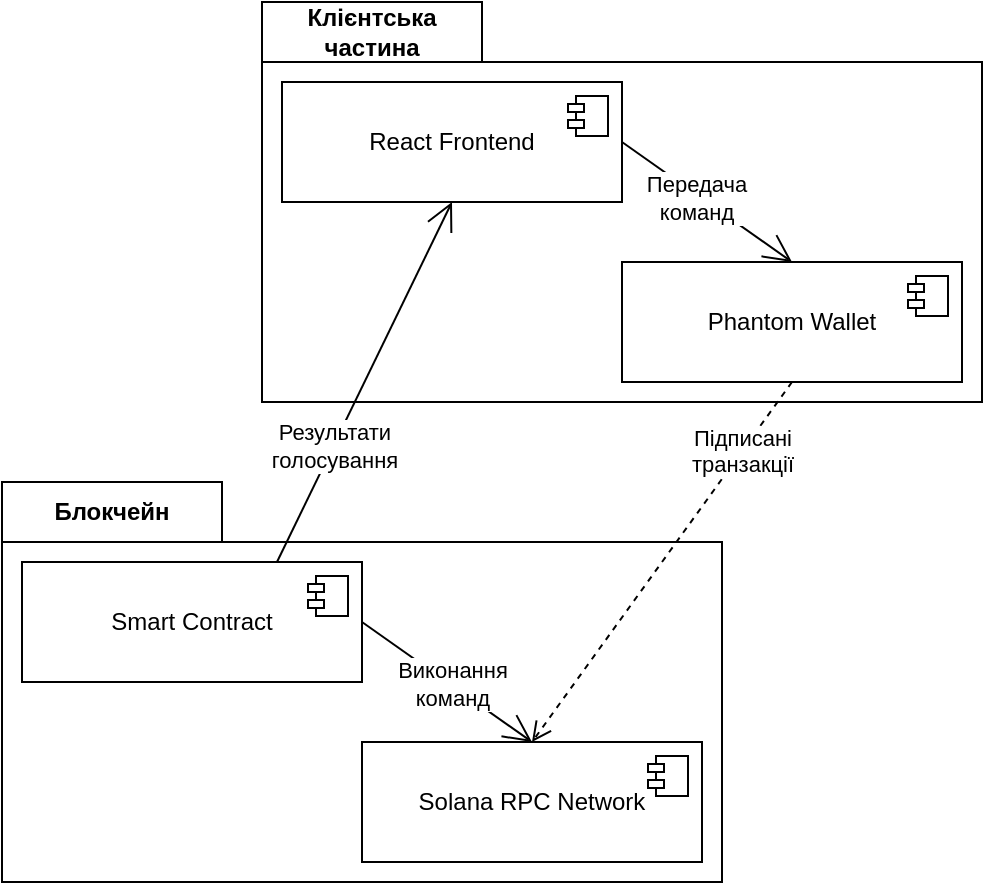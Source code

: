 <mxfile version="26.0.6">
  <diagram name="Page-1" id="X5kyW-1S6zltUGnEC9vl">
    <mxGraphModel dx="880" dy="463" grid="1" gridSize="10" guides="1" tooltips="1" connect="1" arrows="1" fold="1" page="1" pageScale="1" pageWidth="850" pageHeight="1100" math="0" shadow="0">
      <root>
        <mxCell id="0" />
        <mxCell id="1" parent="0" />
        <mxCell id="12vThCAdGUd4qF9EgEHA-1" value="Клієнтська частина" style="shape=folder;fontStyle=1;tabWidth=110;tabHeight=30;tabPosition=left;html=1;boundedLbl=1;labelInHeader=1;container=1;collapsible=0;recursiveResize=0;whiteSpace=wrap;" vertex="1" parent="1">
          <mxGeometry x="370" y="80" width="360" height="200" as="geometry" />
        </mxCell>
        <mxCell id="12vThCAdGUd4qF9EgEHA-5" value="React Frontend" style="html=1;dropTarget=0;whiteSpace=wrap;" vertex="1" parent="12vThCAdGUd4qF9EgEHA-1">
          <mxGeometry x="10" y="40" width="170" height="60" as="geometry" />
        </mxCell>
        <mxCell id="12vThCAdGUd4qF9EgEHA-6" value="" style="shape=module;jettyWidth=8;jettyHeight=4;" vertex="1" parent="12vThCAdGUd4qF9EgEHA-5">
          <mxGeometry x="1" width="20" height="20" relative="1" as="geometry">
            <mxPoint x="-27" y="7" as="offset" />
          </mxGeometry>
        </mxCell>
        <mxCell id="12vThCAdGUd4qF9EgEHA-7" value="Phantom Wallet" style="html=1;dropTarget=0;whiteSpace=wrap;" vertex="1" parent="12vThCAdGUd4qF9EgEHA-1">
          <mxGeometry x="180" y="130" width="170" height="60" as="geometry" />
        </mxCell>
        <mxCell id="12vThCAdGUd4qF9EgEHA-8" value="" style="shape=module;jettyWidth=8;jettyHeight=4;" vertex="1" parent="12vThCAdGUd4qF9EgEHA-7">
          <mxGeometry x="1" width="20" height="20" relative="1" as="geometry">
            <mxPoint x="-27" y="7" as="offset" />
          </mxGeometry>
        </mxCell>
        <mxCell id="12vThCAdGUd4qF9EgEHA-18" value="" style="endArrow=open;endFill=1;endSize=12;html=1;rounded=0;exitX=1;exitY=0.5;exitDx=0;exitDy=0;entryX=0.5;entryY=0;entryDx=0;entryDy=0;" edge="1" parent="12vThCAdGUd4qF9EgEHA-1" source="12vThCAdGUd4qF9EgEHA-5" target="12vThCAdGUd4qF9EgEHA-7">
          <mxGeometry width="160" relative="1" as="geometry">
            <mxPoint x="-340" y="140" as="sourcePoint" />
            <mxPoint x="-180" y="140" as="targetPoint" />
          </mxGeometry>
        </mxCell>
        <mxCell id="12vThCAdGUd4qF9EgEHA-19" value="&lt;div&gt;Передача&lt;/div&gt;&lt;div&gt;команд&lt;br&gt;&lt;/div&gt;" style="edgeLabel;html=1;align=center;verticalAlign=middle;resizable=0;points=[];" vertex="1" connectable="0" parent="12vThCAdGUd4qF9EgEHA-18">
          <mxGeometry x="-0.12" y="-1" relative="1" as="geometry">
            <mxPoint as="offset" />
          </mxGeometry>
        </mxCell>
        <mxCell id="12vThCAdGUd4qF9EgEHA-3" value="Блокчейн" style="shape=folder;fontStyle=1;tabWidth=110;tabHeight=30;tabPosition=left;html=1;boundedLbl=1;labelInHeader=1;container=1;collapsible=0;recursiveResize=0;whiteSpace=wrap;" vertex="1" parent="1">
          <mxGeometry x="240" y="320" width="360" height="200" as="geometry" />
        </mxCell>
        <mxCell id="12vThCAdGUd4qF9EgEHA-9" value="Smart Contract" style="html=1;dropTarget=0;whiteSpace=wrap;" vertex="1" parent="12vThCAdGUd4qF9EgEHA-3">
          <mxGeometry x="10" y="40" width="170" height="60" as="geometry" />
        </mxCell>
        <mxCell id="12vThCAdGUd4qF9EgEHA-10" value="" style="shape=module;jettyWidth=8;jettyHeight=4;" vertex="1" parent="12vThCAdGUd4qF9EgEHA-9">
          <mxGeometry x="1" width="20" height="20" relative="1" as="geometry">
            <mxPoint x="-27" y="7" as="offset" />
          </mxGeometry>
        </mxCell>
        <mxCell id="12vThCAdGUd4qF9EgEHA-11" value="Solana RPC Network" style="html=1;dropTarget=0;whiteSpace=wrap;" vertex="1" parent="12vThCAdGUd4qF9EgEHA-3">
          <mxGeometry x="180" y="130" width="170" height="60" as="geometry" />
        </mxCell>
        <mxCell id="12vThCAdGUd4qF9EgEHA-12" value="" style="shape=module;jettyWidth=8;jettyHeight=4;" vertex="1" parent="12vThCAdGUd4qF9EgEHA-11">
          <mxGeometry x="1" width="20" height="20" relative="1" as="geometry">
            <mxPoint x="-27" y="7" as="offset" />
          </mxGeometry>
        </mxCell>
        <mxCell id="12vThCAdGUd4qF9EgEHA-20" value="" style="endArrow=open;endFill=1;endSize=12;html=1;rounded=0;entryX=0.5;entryY=0;entryDx=0;entryDy=0;exitX=1;exitY=0.5;exitDx=0;exitDy=0;" edge="1" parent="12vThCAdGUd4qF9EgEHA-3" source="12vThCAdGUd4qF9EgEHA-9" target="12vThCAdGUd4qF9EgEHA-11">
          <mxGeometry width="160" relative="1" as="geometry">
            <mxPoint x="-160" y="-100" as="sourcePoint" />
            <mxPoint y="-100" as="targetPoint" />
          </mxGeometry>
        </mxCell>
        <mxCell id="12vThCAdGUd4qF9EgEHA-21" value="&lt;div&gt;Виконання&lt;/div&gt;&lt;div&gt;команд&lt;br&gt;&lt;/div&gt;" style="edgeLabel;html=1;align=center;verticalAlign=middle;resizable=0;points=[];" vertex="1" connectable="0" parent="12vThCAdGUd4qF9EgEHA-20">
          <mxGeometry x="-0.137" y="2" relative="1" as="geometry">
            <mxPoint x="7" y="6" as="offset" />
          </mxGeometry>
        </mxCell>
        <mxCell id="12vThCAdGUd4qF9EgEHA-13" value="&lt;div&gt;Підписані&lt;/div&gt;&lt;div&gt;транзакції&lt;br&gt;&lt;/div&gt;" style="html=1;verticalAlign=bottom;endArrow=open;dashed=1;endSize=8;curved=0;rounded=0;entryX=0.5;entryY=0;entryDx=0;entryDy=0;exitX=0.5;exitY=1;exitDx=0;exitDy=0;" edge="1" parent="1" source="12vThCAdGUd4qF9EgEHA-7" target="12vThCAdGUd4qF9EgEHA-11">
          <mxGeometry x="-0.503" y="9" relative="1" as="geometry">
            <mxPoint x="170" y="410" as="sourcePoint" />
            <mxPoint x="90" y="410" as="targetPoint" />
            <mxPoint as="offset" />
          </mxGeometry>
        </mxCell>
        <mxCell id="12vThCAdGUd4qF9EgEHA-14" value="" style="endArrow=open;endFill=1;endSize=12;html=1;rounded=0;exitX=0.75;exitY=0;exitDx=0;exitDy=0;entryX=0.5;entryY=1;entryDx=0;entryDy=0;" edge="1" parent="1" source="12vThCAdGUd4qF9EgEHA-9" target="12vThCAdGUd4qF9EgEHA-5">
          <mxGeometry width="160" relative="1" as="geometry">
            <mxPoint x="100" y="420" as="sourcePoint" />
            <mxPoint x="520" y="180" as="targetPoint" />
          </mxGeometry>
        </mxCell>
        <mxCell id="12vThCAdGUd4qF9EgEHA-15" value="&lt;div&gt;Результати&lt;/div&gt;&lt;div&gt;голосування&lt;br&gt;&lt;/div&gt;" style="edgeLabel;html=1;align=center;verticalAlign=middle;resizable=0;points=[];" vertex="1" connectable="0" parent="12vThCAdGUd4qF9EgEHA-14">
          <mxGeometry x="-0.091" y="-2" relative="1" as="geometry">
            <mxPoint x="-13" y="23" as="offset" />
          </mxGeometry>
        </mxCell>
      </root>
    </mxGraphModel>
  </diagram>
</mxfile>
